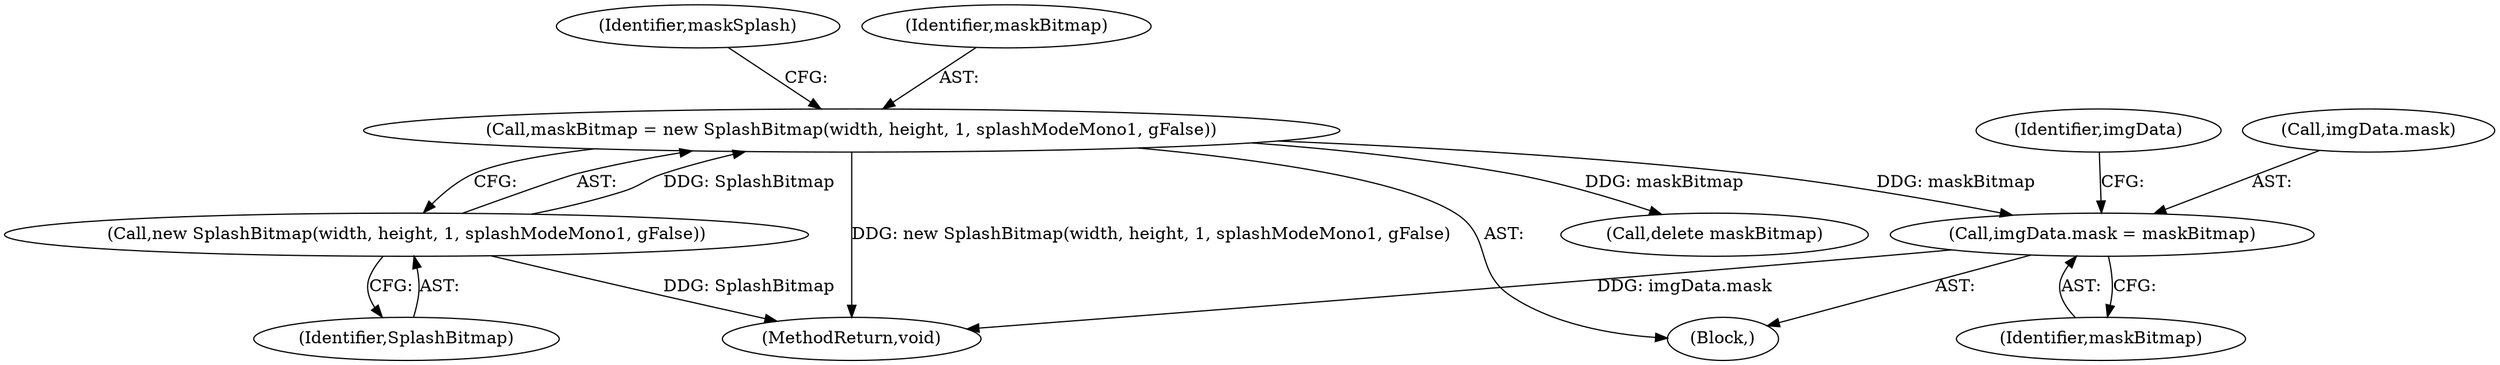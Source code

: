 digraph "0_poppler_7b2d314a61fd0e12f47c62996cb49ec0d1ba747a_11@pointer" {
"1000346" [label="(Call,imgData.mask = maskBitmap)"];
"1000241" [label="(Call,maskBitmap = new SplashBitmap(width, height, 1, splashModeMono1, gFalse))"];
"1000243" [label="(Call,new SplashBitmap(width, height, 1, splashModeMono1, gFalse))"];
"1000690" [label="(Call,delete maskBitmap)"];
"1000346" [label="(Call,imgData.mask = maskBitmap)"];
"1000176" [label="(Block,)"];
"1000246" [label="(Identifier,maskSplash)"];
"1000244" [label="(Identifier,SplashBitmap)"];
"1000700" [label="(MethodReturn,void)"];
"1000243" [label="(Call,new SplashBitmap(width, height, 1, splashModeMono1, gFalse))"];
"1000353" [label="(Identifier,imgData)"];
"1000347" [label="(Call,imgData.mask)"];
"1000242" [label="(Identifier,maskBitmap)"];
"1000241" [label="(Call,maskBitmap = new SplashBitmap(width, height, 1, splashModeMono1, gFalse))"];
"1000350" [label="(Identifier,maskBitmap)"];
"1000346" -> "1000176"  [label="AST: "];
"1000346" -> "1000350"  [label="CFG: "];
"1000347" -> "1000346"  [label="AST: "];
"1000350" -> "1000346"  [label="AST: "];
"1000353" -> "1000346"  [label="CFG: "];
"1000346" -> "1000700"  [label="DDG: imgData.mask"];
"1000241" -> "1000346"  [label="DDG: maskBitmap"];
"1000241" -> "1000176"  [label="AST: "];
"1000241" -> "1000243"  [label="CFG: "];
"1000242" -> "1000241"  [label="AST: "];
"1000243" -> "1000241"  [label="AST: "];
"1000246" -> "1000241"  [label="CFG: "];
"1000241" -> "1000700"  [label="DDG: new SplashBitmap(width, height, 1, splashModeMono1, gFalse)"];
"1000243" -> "1000241"  [label="DDG: SplashBitmap"];
"1000241" -> "1000690"  [label="DDG: maskBitmap"];
"1000243" -> "1000244"  [label="CFG: "];
"1000244" -> "1000243"  [label="AST: "];
"1000243" -> "1000700"  [label="DDG: SplashBitmap"];
}
